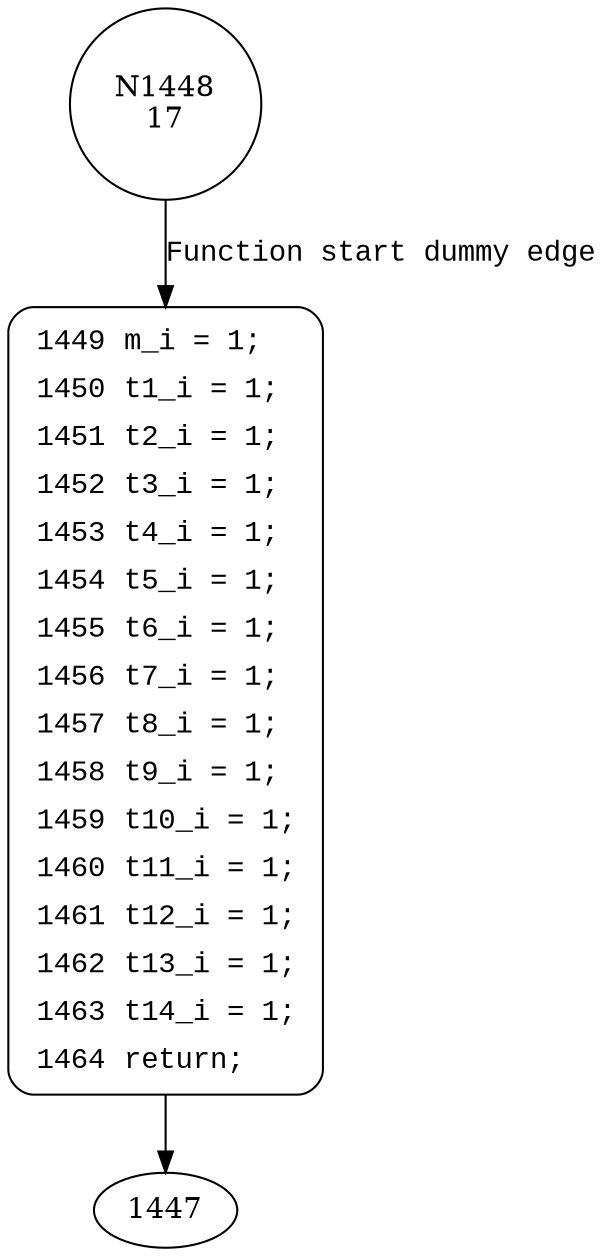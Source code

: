 digraph init_model {
1448 [shape="circle" label="N1448\n17"]
1449 [shape="circle" label="N1449\n16"]
1449 [style="filled,bold" penwidth="1" fillcolor="white" fontname="Courier New" shape="Mrecord" label=<<table border="0" cellborder="0" cellpadding="3" bgcolor="white"><tr><td align="right">1449</td><td align="left">m_i = 1;</td></tr><tr><td align="right">1450</td><td align="left">t1_i = 1;</td></tr><tr><td align="right">1451</td><td align="left">t2_i = 1;</td></tr><tr><td align="right">1452</td><td align="left">t3_i = 1;</td></tr><tr><td align="right">1453</td><td align="left">t4_i = 1;</td></tr><tr><td align="right">1454</td><td align="left">t5_i = 1;</td></tr><tr><td align="right">1455</td><td align="left">t6_i = 1;</td></tr><tr><td align="right">1456</td><td align="left">t7_i = 1;</td></tr><tr><td align="right">1457</td><td align="left">t8_i = 1;</td></tr><tr><td align="right">1458</td><td align="left">t9_i = 1;</td></tr><tr><td align="right">1459</td><td align="left">t10_i = 1;</td></tr><tr><td align="right">1460</td><td align="left">t11_i = 1;</td></tr><tr><td align="right">1461</td><td align="left">t12_i = 1;</td></tr><tr><td align="right">1462</td><td align="left">t13_i = 1;</td></tr><tr><td align="right">1463</td><td align="left">t14_i = 1;</td></tr><tr><td align="right">1464</td><td align="left">return;</td></tr></table>>]
1449 -> 1447[label=""]
1448 -> 1449 [label="Function start dummy edge" fontname="Courier New"]
}